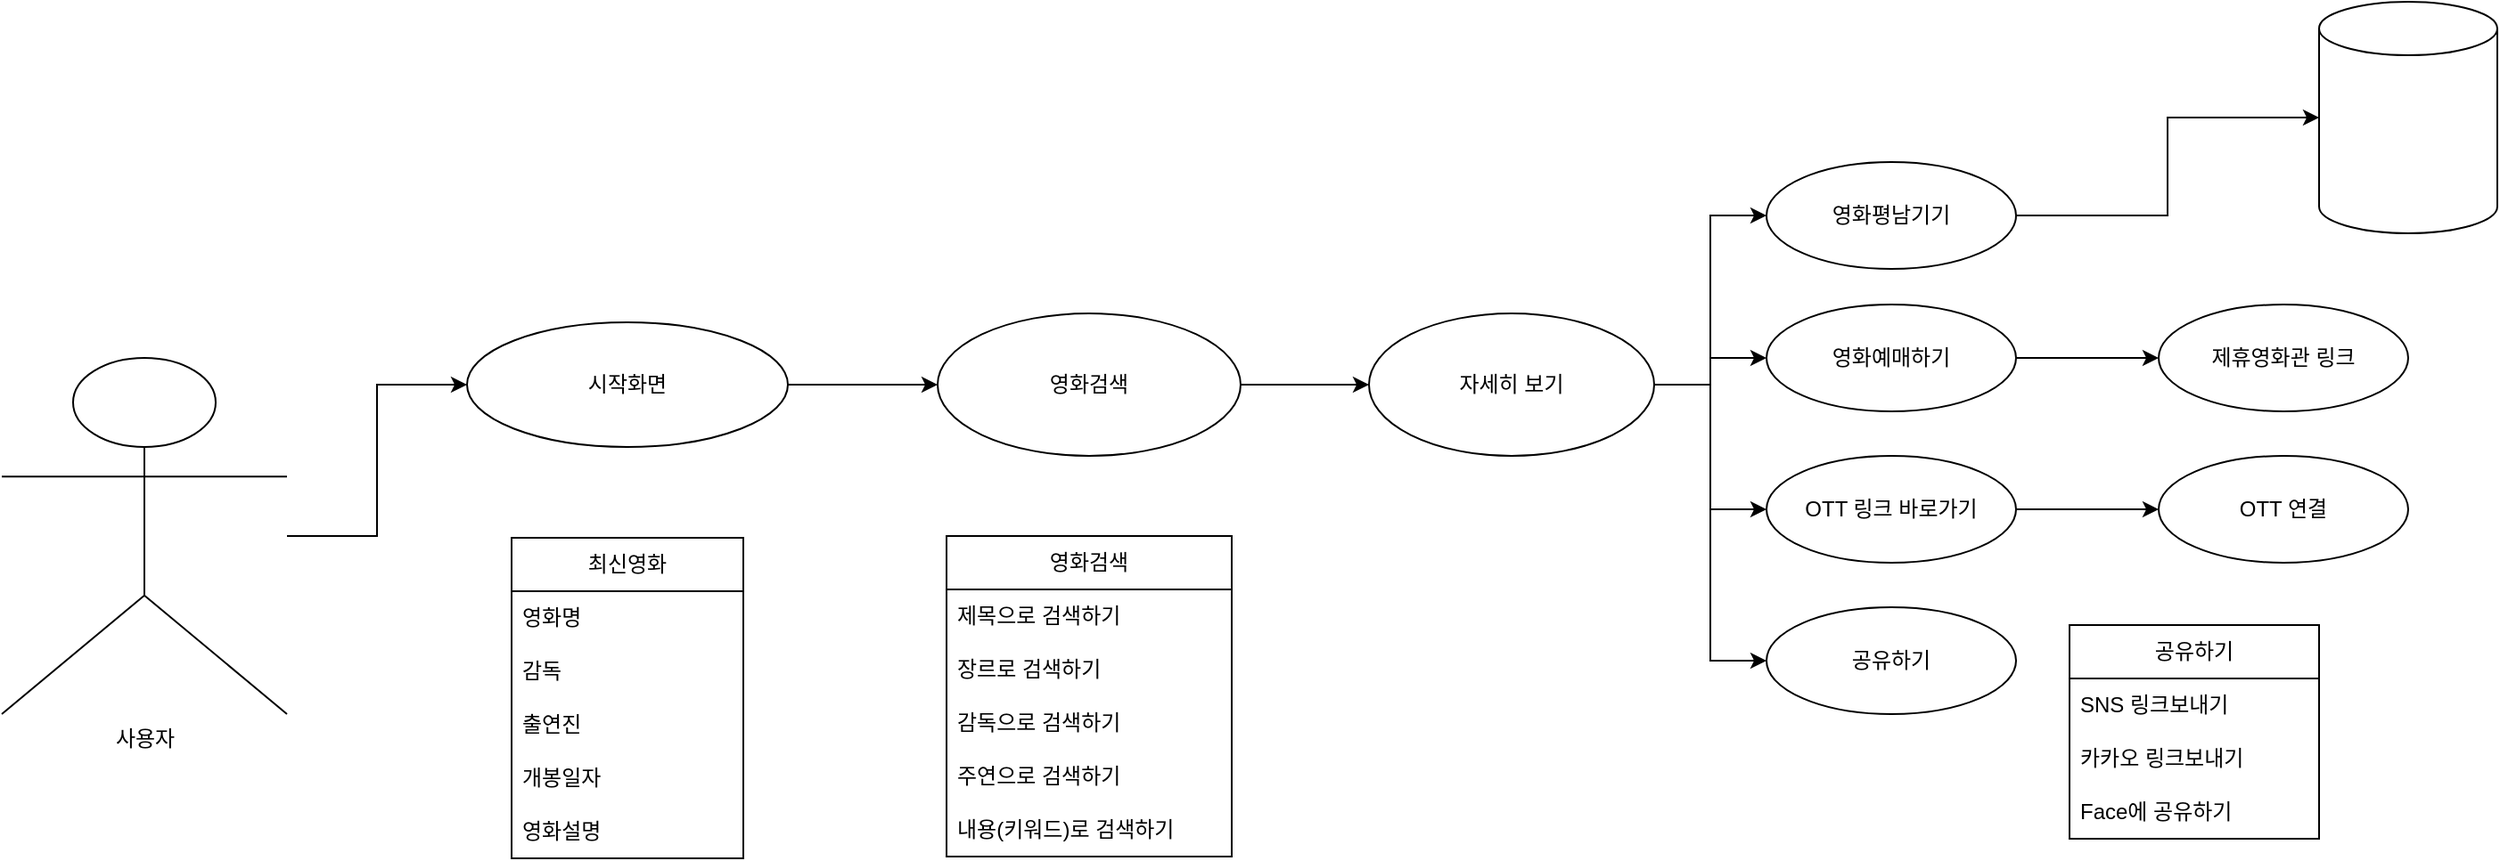 <mxfile version="21.3.7" type="device">
  <diagram name="페이지-1" id="by1OqAP0mmTpB-vZk7IY">
    <mxGraphModel dx="1434" dy="788" grid="1" gridSize="10" guides="1" tooltips="1" connect="1" arrows="1" fold="1" page="1" pageScale="1" pageWidth="4681" pageHeight="3300" math="0" shadow="0">
      <root>
        <mxCell id="0" />
        <mxCell id="1" parent="0" />
        <mxCell id="WNugXiBcIQ565zmS0L84-12" style="edgeStyle=orthogonalEdgeStyle;rounded=0;orthogonalLoop=1;jettySize=auto;html=1;entryX=0;entryY=0.5;entryDx=0;entryDy=0;" edge="1" parent="1" source="WNugXiBcIQ565zmS0L84-1" target="WNugXiBcIQ565zmS0L84-2">
          <mxGeometry relative="1" as="geometry" />
        </mxCell>
        <mxCell id="WNugXiBcIQ565zmS0L84-1" value="사용자" style="shape=umlActor;verticalLabelPosition=bottom;verticalAlign=top;html=1;outlineConnect=0;" vertex="1" parent="1">
          <mxGeometry x="200" y="290" width="160" height="200" as="geometry" />
        </mxCell>
        <mxCell id="WNugXiBcIQ565zmS0L84-20" style="edgeStyle=orthogonalEdgeStyle;rounded=0;orthogonalLoop=1;jettySize=auto;html=1;entryX=0;entryY=0.5;entryDx=0;entryDy=0;" edge="1" parent="1" source="WNugXiBcIQ565zmS0L84-2" target="WNugXiBcIQ565zmS0L84-13">
          <mxGeometry relative="1" as="geometry" />
        </mxCell>
        <mxCell id="WNugXiBcIQ565zmS0L84-2" value="시작화면" style="ellipse;whiteSpace=wrap;html=1;" vertex="1" parent="1">
          <mxGeometry x="461" y="270" width="180" height="70" as="geometry" />
        </mxCell>
        <mxCell id="WNugXiBcIQ565zmS0L84-5" value="최신영화" style="swimlane;fontStyle=0;childLayout=stackLayout;horizontal=1;startSize=30;horizontalStack=0;resizeParent=1;resizeParentMax=0;resizeLast=0;collapsible=1;marginBottom=0;whiteSpace=wrap;html=1;" vertex="1" parent="1">
          <mxGeometry x="486" y="391" width="130" height="180" as="geometry">
            <mxRectangle x="486" y="391" width="90" height="30" as="alternateBounds" />
          </mxGeometry>
        </mxCell>
        <mxCell id="WNugXiBcIQ565zmS0L84-6" value="영화명" style="text;strokeColor=none;fillColor=none;align=left;verticalAlign=middle;spacingLeft=4;spacingRight=4;overflow=hidden;points=[[0,0.5],[1,0.5]];portConstraint=eastwest;rotatable=0;whiteSpace=wrap;html=1;" vertex="1" parent="WNugXiBcIQ565zmS0L84-5">
          <mxGeometry y="30" width="130" height="30" as="geometry" />
        </mxCell>
        <mxCell id="WNugXiBcIQ565zmS0L84-7" value="감독" style="text;strokeColor=none;fillColor=none;align=left;verticalAlign=middle;spacingLeft=4;spacingRight=4;overflow=hidden;points=[[0,0.5],[1,0.5]];portConstraint=eastwest;rotatable=0;whiteSpace=wrap;html=1;" vertex="1" parent="WNugXiBcIQ565zmS0L84-5">
          <mxGeometry y="60" width="130" height="30" as="geometry" />
        </mxCell>
        <mxCell id="WNugXiBcIQ565zmS0L84-8" value="출연진" style="text;strokeColor=none;fillColor=none;align=left;verticalAlign=middle;spacingLeft=4;spacingRight=4;overflow=hidden;points=[[0,0.5],[1,0.5]];portConstraint=eastwest;rotatable=0;whiteSpace=wrap;html=1;" vertex="1" parent="WNugXiBcIQ565zmS0L84-5">
          <mxGeometry y="90" width="130" height="30" as="geometry" />
        </mxCell>
        <mxCell id="WNugXiBcIQ565zmS0L84-11" value="개봉일자" style="text;strokeColor=none;fillColor=none;align=left;verticalAlign=middle;spacingLeft=4;spacingRight=4;overflow=hidden;points=[[0,0.5],[1,0.5]];portConstraint=eastwest;rotatable=0;whiteSpace=wrap;html=1;" vertex="1" parent="WNugXiBcIQ565zmS0L84-5">
          <mxGeometry y="120" width="130" height="30" as="geometry" />
        </mxCell>
        <mxCell id="WNugXiBcIQ565zmS0L84-10" value="영화설명" style="text;strokeColor=none;fillColor=none;align=left;verticalAlign=middle;spacingLeft=4;spacingRight=4;overflow=hidden;points=[[0,0.5],[1,0.5]];portConstraint=eastwest;rotatable=0;whiteSpace=wrap;html=1;" vertex="1" parent="WNugXiBcIQ565zmS0L84-5">
          <mxGeometry y="150" width="130" height="30" as="geometry" />
        </mxCell>
        <mxCell id="WNugXiBcIQ565zmS0L84-26" style="edgeStyle=orthogonalEdgeStyle;rounded=0;orthogonalLoop=1;jettySize=auto;html=1;entryX=0;entryY=0.5;entryDx=0;entryDy=0;" edge="1" parent="1" source="WNugXiBcIQ565zmS0L84-13" target="WNugXiBcIQ565zmS0L84-21">
          <mxGeometry relative="1" as="geometry" />
        </mxCell>
        <mxCell id="WNugXiBcIQ565zmS0L84-13" value="영화검색" style="ellipse;whiteSpace=wrap;html=1;" vertex="1" parent="1">
          <mxGeometry x="725" y="265" width="170" height="80" as="geometry" />
        </mxCell>
        <mxCell id="WNugXiBcIQ565zmS0L84-14" value="영화검색" style="swimlane;fontStyle=0;childLayout=stackLayout;horizontal=1;startSize=30;horizontalStack=0;resizeParent=1;resizeParentMax=0;resizeLast=0;collapsible=1;marginBottom=0;whiteSpace=wrap;html=1;" vertex="1" parent="1">
          <mxGeometry x="730" y="390" width="160" height="180" as="geometry" />
        </mxCell>
        <mxCell id="WNugXiBcIQ565zmS0L84-15" value="제목으로 검색하기" style="text;strokeColor=none;fillColor=none;align=left;verticalAlign=middle;spacingLeft=4;spacingRight=4;overflow=hidden;points=[[0,0.5],[1,0.5]];portConstraint=eastwest;rotatable=0;whiteSpace=wrap;html=1;" vertex="1" parent="WNugXiBcIQ565zmS0L84-14">
          <mxGeometry y="30" width="160" height="30" as="geometry" />
        </mxCell>
        <mxCell id="WNugXiBcIQ565zmS0L84-16" value="장르로 검색하기" style="text;strokeColor=none;fillColor=none;align=left;verticalAlign=middle;spacingLeft=4;spacingRight=4;overflow=hidden;points=[[0,0.5],[1,0.5]];portConstraint=eastwest;rotatable=0;whiteSpace=wrap;html=1;" vertex="1" parent="WNugXiBcIQ565zmS0L84-14">
          <mxGeometry y="60" width="160" height="30" as="geometry" />
        </mxCell>
        <mxCell id="WNugXiBcIQ565zmS0L84-17" value="감독으로 검색하기" style="text;strokeColor=none;fillColor=none;align=left;verticalAlign=middle;spacingLeft=4;spacingRight=4;overflow=hidden;points=[[0,0.5],[1,0.5]];portConstraint=eastwest;rotatable=0;whiteSpace=wrap;html=1;" vertex="1" parent="WNugXiBcIQ565zmS0L84-14">
          <mxGeometry y="90" width="160" height="30" as="geometry" />
        </mxCell>
        <mxCell id="WNugXiBcIQ565zmS0L84-19" value="주연으로 검색하기" style="text;strokeColor=none;fillColor=none;align=left;verticalAlign=middle;spacingLeft=4;spacingRight=4;overflow=hidden;points=[[0,0.5],[1,0.5]];portConstraint=eastwest;rotatable=0;whiteSpace=wrap;html=1;" vertex="1" parent="WNugXiBcIQ565zmS0L84-14">
          <mxGeometry y="120" width="160" height="30" as="geometry" />
        </mxCell>
        <mxCell id="WNugXiBcIQ565zmS0L84-18" value="내용(키워드)로 검색하기" style="text;strokeColor=none;fillColor=none;align=left;verticalAlign=middle;spacingLeft=4;spacingRight=4;overflow=hidden;points=[[0,0.5],[1,0.5]];portConstraint=eastwest;rotatable=0;whiteSpace=wrap;html=1;" vertex="1" parent="WNugXiBcIQ565zmS0L84-14">
          <mxGeometry y="150" width="160" height="30" as="geometry" />
        </mxCell>
        <mxCell id="WNugXiBcIQ565zmS0L84-27" style="edgeStyle=orthogonalEdgeStyle;rounded=0;orthogonalLoop=1;jettySize=auto;html=1;entryX=0;entryY=0.5;entryDx=0;entryDy=0;" edge="1" parent="1" source="WNugXiBcIQ565zmS0L84-21" target="WNugXiBcIQ565zmS0L84-22">
          <mxGeometry relative="1" as="geometry" />
        </mxCell>
        <mxCell id="WNugXiBcIQ565zmS0L84-28" style="edgeStyle=orthogonalEdgeStyle;rounded=0;orthogonalLoop=1;jettySize=auto;html=1;entryX=0;entryY=0.5;entryDx=0;entryDy=0;" edge="1" parent="1" source="WNugXiBcIQ565zmS0L84-21" target="WNugXiBcIQ565zmS0L84-23">
          <mxGeometry relative="1" as="geometry" />
        </mxCell>
        <mxCell id="WNugXiBcIQ565zmS0L84-29" style="edgeStyle=orthogonalEdgeStyle;rounded=0;orthogonalLoop=1;jettySize=auto;html=1;entryX=0;entryY=0.5;entryDx=0;entryDy=0;" edge="1" parent="1" source="WNugXiBcIQ565zmS0L84-21" target="WNugXiBcIQ565zmS0L84-24">
          <mxGeometry relative="1" as="geometry" />
        </mxCell>
        <mxCell id="WNugXiBcIQ565zmS0L84-30" style="edgeStyle=orthogonalEdgeStyle;rounded=0;orthogonalLoop=1;jettySize=auto;html=1;entryX=0;entryY=0.5;entryDx=0;entryDy=0;" edge="1" parent="1" source="WNugXiBcIQ565zmS0L84-21" target="WNugXiBcIQ565zmS0L84-25">
          <mxGeometry relative="1" as="geometry" />
        </mxCell>
        <mxCell id="WNugXiBcIQ565zmS0L84-21" value="자세히 보기" style="ellipse;whiteSpace=wrap;html=1;" vertex="1" parent="1">
          <mxGeometry x="967" y="265" width="160" height="80" as="geometry" />
        </mxCell>
        <mxCell id="WNugXiBcIQ565zmS0L84-40" style="edgeStyle=orthogonalEdgeStyle;rounded=0;orthogonalLoop=1;jettySize=auto;html=1;" edge="1" parent="1" source="WNugXiBcIQ565zmS0L84-22" target="WNugXiBcIQ565zmS0L84-39">
          <mxGeometry relative="1" as="geometry" />
        </mxCell>
        <mxCell id="WNugXiBcIQ565zmS0L84-22" value="영화평남기기" style="ellipse;whiteSpace=wrap;html=1;" vertex="1" parent="1">
          <mxGeometry x="1190" y="180" width="140" height="60" as="geometry" />
        </mxCell>
        <mxCell id="WNugXiBcIQ565zmS0L84-33" style="edgeStyle=orthogonalEdgeStyle;rounded=0;orthogonalLoop=1;jettySize=auto;html=1;entryX=0;entryY=0.5;entryDx=0;entryDy=0;" edge="1" parent="1" source="WNugXiBcIQ565zmS0L84-23" target="WNugXiBcIQ565zmS0L84-31">
          <mxGeometry relative="1" as="geometry" />
        </mxCell>
        <mxCell id="WNugXiBcIQ565zmS0L84-23" value="영화예매하기" style="ellipse;whiteSpace=wrap;html=1;" vertex="1" parent="1">
          <mxGeometry x="1190" y="260" width="140" height="60" as="geometry" />
        </mxCell>
        <mxCell id="WNugXiBcIQ565zmS0L84-34" style="edgeStyle=orthogonalEdgeStyle;rounded=0;orthogonalLoop=1;jettySize=auto;html=1;entryX=0;entryY=0.5;entryDx=0;entryDy=0;" edge="1" parent="1" source="WNugXiBcIQ565zmS0L84-24" target="WNugXiBcIQ565zmS0L84-32">
          <mxGeometry relative="1" as="geometry" />
        </mxCell>
        <mxCell id="WNugXiBcIQ565zmS0L84-24" value="OTT 링크 바로가기" style="ellipse;whiteSpace=wrap;html=1;" vertex="1" parent="1">
          <mxGeometry x="1190" y="345" width="140" height="60" as="geometry" />
        </mxCell>
        <mxCell id="WNugXiBcIQ565zmS0L84-25" value="공유하기" style="ellipse;whiteSpace=wrap;html=1;" vertex="1" parent="1">
          <mxGeometry x="1190" y="430" width="140" height="60" as="geometry" />
        </mxCell>
        <mxCell id="WNugXiBcIQ565zmS0L84-31" value="제휴영화관 링크" style="ellipse;whiteSpace=wrap;html=1;" vertex="1" parent="1">
          <mxGeometry x="1410" y="260" width="140" height="60" as="geometry" />
        </mxCell>
        <mxCell id="WNugXiBcIQ565zmS0L84-32" value="OTT 연결" style="ellipse;whiteSpace=wrap;html=1;" vertex="1" parent="1">
          <mxGeometry x="1410" y="345" width="140" height="60" as="geometry" />
        </mxCell>
        <mxCell id="WNugXiBcIQ565zmS0L84-35" value="공유하기" style="swimlane;fontStyle=0;childLayout=stackLayout;horizontal=1;startSize=30;horizontalStack=0;resizeParent=1;resizeParentMax=0;resizeLast=0;collapsible=1;marginBottom=0;whiteSpace=wrap;html=1;" vertex="1" parent="1">
          <mxGeometry x="1360" y="440" width="140" height="120" as="geometry" />
        </mxCell>
        <mxCell id="WNugXiBcIQ565zmS0L84-36" value="SNS 링크보내기" style="text;strokeColor=none;fillColor=none;align=left;verticalAlign=middle;spacingLeft=4;spacingRight=4;overflow=hidden;points=[[0,0.5],[1,0.5]];portConstraint=eastwest;rotatable=0;whiteSpace=wrap;html=1;" vertex="1" parent="WNugXiBcIQ565zmS0L84-35">
          <mxGeometry y="30" width="140" height="30" as="geometry" />
        </mxCell>
        <mxCell id="WNugXiBcIQ565zmS0L84-37" value="카카오 링크보내기" style="text;strokeColor=none;fillColor=none;align=left;verticalAlign=middle;spacingLeft=4;spacingRight=4;overflow=hidden;points=[[0,0.5],[1,0.5]];portConstraint=eastwest;rotatable=0;whiteSpace=wrap;html=1;" vertex="1" parent="WNugXiBcIQ565zmS0L84-35">
          <mxGeometry y="60" width="140" height="30" as="geometry" />
        </mxCell>
        <mxCell id="WNugXiBcIQ565zmS0L84-38" value="Face에 공유하기" style="text;strokeColor=none;fillColor=none;align=left;verticalAlign=middle;spacingLeft=4;spacingRight=4;overflow=hidden;points=[[0,0.5],[1,0.5]];portConstraint=eastwest;rotatable=0;whiteSpace=wrap;html=1;" vertex="1" parent="WNugXiBcIQ565zmS0L84-35">
          <mxGeometry y="90" width="140" height="30" as="geometry" />
        </mxCell>
        <mxCell id="WNugXiBcIQ565zmS0L84-39" value="" style="shape=cylinder3;whiteSpace=wrap;html=1;boundedLbl=1;backgroundOutline=1;size=15;" vertex="1" parent="1">
          <mxGeometry x="1500" y="90" width="100" height="130" as="geometry" />
        </mxCell>
      </root>
    </mxGraphModel>
  </diagram>
</mxfile>
